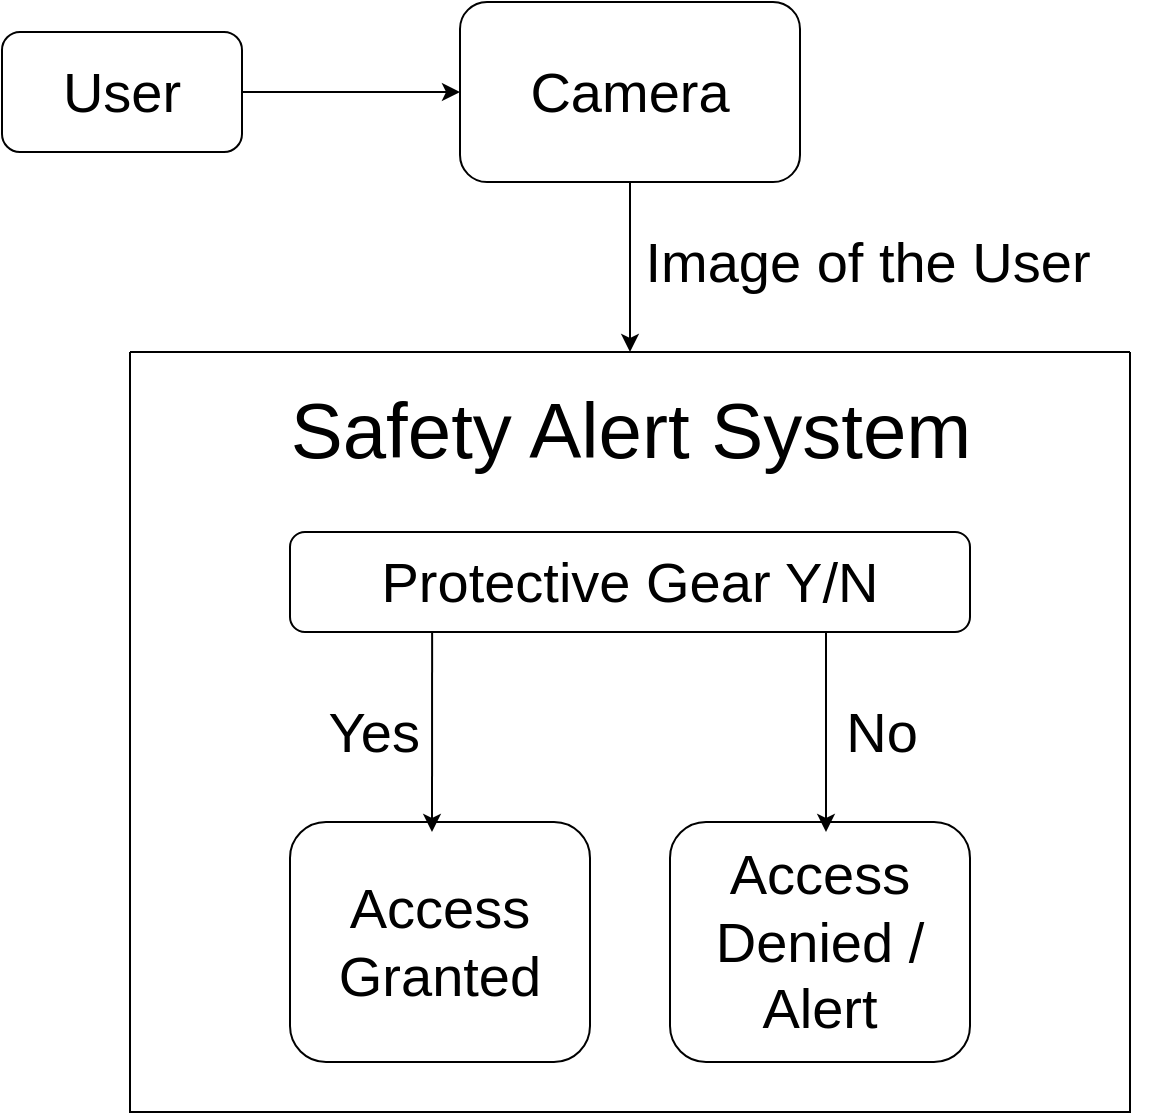 <mxfile version="17.1.2" type="device"><diagram id="LitWCMybgkXyn5dOh5Ky" name="Page-1"><mxGraphModel dx="1422" dy="794" grid="1" gridSize="10" guides="1" tooltips="1" connect="1" arrows="1" fold="1" page="1" pageScale="1" pageWidth="827" pageHeight="1169" math="0" shadow="0"><root><mxCell id="0"/><mxCell id="1" parent="0"/><mxCell id="Q1yHUD0zLOhvSQEaisca-3" value="User" style="rounded=1;whiteSpace=wrap;html=1;fontSize=28;" vertex="1" parent="1"><mxGeometry x="100" y="90" width="120" height="60" as="geometry"/></mxCell><mxCell id="Q1yHUD0zLOhvSQEaisca-4" value="Camera" style="rounded=1;whiteSpace=wrap;html=1;fontSize=28;" vertex="1" parent="1"><mxGeometry x="329" y="75" width="170" height="90" as="geometry"/></mxCell><mxCell id="Q1yHUD0zLOhvSQEaisca-5" value="" style="endArrow=classic;html=1;rounded=0;fontSize=28;exitX=1;exitY=0.5;exitDx=0;exitDy=0;entryX=0;entryY=0.5;entryDx=0;entryDy=0;" edge="1" parent="1" source="Q1yHUD0zLOhvSQEaisca-3" target="Q1yHUD0zLOhvSQEaisca-4"><mxGeometry width="50" height="50" relative="1" as="geometry"><mxPoint x="390" y="420" as="sourcePoint"/><mxPoint x="440" y="370" as="targetPoint"/></mxGeometry></mxCell><mxCell id="Q1yHUD0zLOhvSQEaisca-6" value="" style="endArrow=classic;html=1;rounded=0;fontSize=28;exitX=0.5;exitY=1;exitDx=0;exitDy=0;entryX=0.5;entryY=0;entryDx=0;entryDy=0;" edge="1" parent="1" source="Q1yHUD0zLOhvSQEaisca-4" target="Q1yHUD0zLOhvSQEaisca-7"><mxGeometry width="50" height="50" relative="1" as="geometry"><mxPoint x="390" y="420" as="sourcePoint"/><mxPoint x="314.88" y="291.08" as="targetPoint"/></mxGeometry></mxCell><mxCell id="Q1yHUD0zLOhvSQEaisca-7" value="" style="swimlane;startSize=0;fontSize=28;" vertex="1" parent="1"><mxGeometry x="164" y="250" width="500" height="380" as="geometry"/></mxCell><mxCell id="Q1yHUD0zLOhvSQEaisca-9" value="&lt;font style=&quot;font-size: 39px&quot;&gt;Safety Alert System&lt;/font&gt;" style="text;html=1;align=center;verticalAlign=middle;resizable=0;points=[];autosize=1;strokeColor=none;fillColor=none;fontSize=28;" vertex="1" parent="Q1yHUD0zLOhvSQEaisca-7"><mxGeometry x="70" y="20" width="360" height="40" as="geometry"/></mxCell><mxCell id="Q1yHUD0zLOhvSQEaisca-13" value="Access Denied / Alert" style="rounded=1;whiteSpace=wrap;html=1;fontSize=28;" vertex="1" parent="Q1yHUD0zLOhvSQEaisca-7"><mxGeometry x="270" y="235" width="150" height="120" as="geometry"/></mxCell><mxCell id="Q1yHUD0zLOhvSQEaisca-14" value="Protective Gear Y/N" style="rounded=1;whiteSpace=wrap;html=1;fontSize=28;" vertex="1" parent="Q1yHUD0zLOhvSQEaisca-7"><mxGeometry x="80" y="90" width="340" height="50" as="geometry"/></mxCell><mxCell id="Q1yHUD0zLOhvSQEaisca-15" value="Access Granted" style="rounded=1;whiteSpace=wrap;html=1;fontSize=28;" vertex="1" parent="Q1yHUD0zLOhvSQEaisca-7"><mxGeometry x="80" y="235" width="150" height="120" as="geometry"/></mxCell><mxCell id="Q1yHUD0zLOhvSQEaisca-17" value="" style="endArrow=classic;html=1;rounded=0;fontSize=28;" edge="1" parent="Q1yHUD0zLOhvSQEaisca-7"><mxGeometry width="50" height="50" relative="1" as="geometry"><mxPoint x="348" y="140" as="sourcePoint"/><mxPoint x="348" y="240" as="targetPoint"/></mxGeometry></mxCell><mxCell id="Q1yHUD0zLOhvSQEaisca-20" value="No" style="text;html=1;strokeColor=none;fillColor=none;align=center;verticalAlign=middle;whiteSpace=wrap;rounded=0;fontSize=28;" vertex="1" parent="Q1yHUD0zLOhvSQEaisca-7"><mxGeometry x="346" y="175" width="60" height="30" as="geometry"/></mxCell><mxCell id="Q1yHUD0zLOhvSQEaisca-23" value="" style="endArrow=classic;html=1;rounded=0;fontSize=28;exitX=0.209;exitY=1;exitDx=0;exitDy=0;exitPerimeter=0;" edge="1" parent="Q1yHUD0zLOhvSQEaisca-7" source="Q1yHUD0zLOhvSQEaisca-14"><mxGeometry width="50" height="50" relative="1" as="geometry"><mxPoint x="226" y="170" as="sourcePoint"/><mxPoint x="151" y="240" as="targetPoint"/></mxGeometry></mxCell><mxCell id="Q1yHUD0zLOhvSQEaisca-24" value="Yes&amp;nbsp;" style="text;html=1;strokeColor=none;fillColor=none;align=center;verticalAlign=middle;whiteSpace=wrap;rounded=0;fontSize=28;" vertex="1" parent="Q1yHUD0zLOhvSQEaisca-7"><mxGeometry x="96" y="175" width="60" height="30" as="geometry"/></mxCell><mxCell id="Q1yHUD0zLOhvSQEaisca-19" value="Image of the User" style="text;html=1;strokeColor=none;fillColor=none;align=center;verticalAlign=middle;whiteSpace=wrap;rounded=0;fontSize=28;" vertex="1" parent="1"><mxGeometry x="380" y="190" width="306" height="30" as="geometry"/></mxCell></root></mxGraphModel></diagram></mxfile>